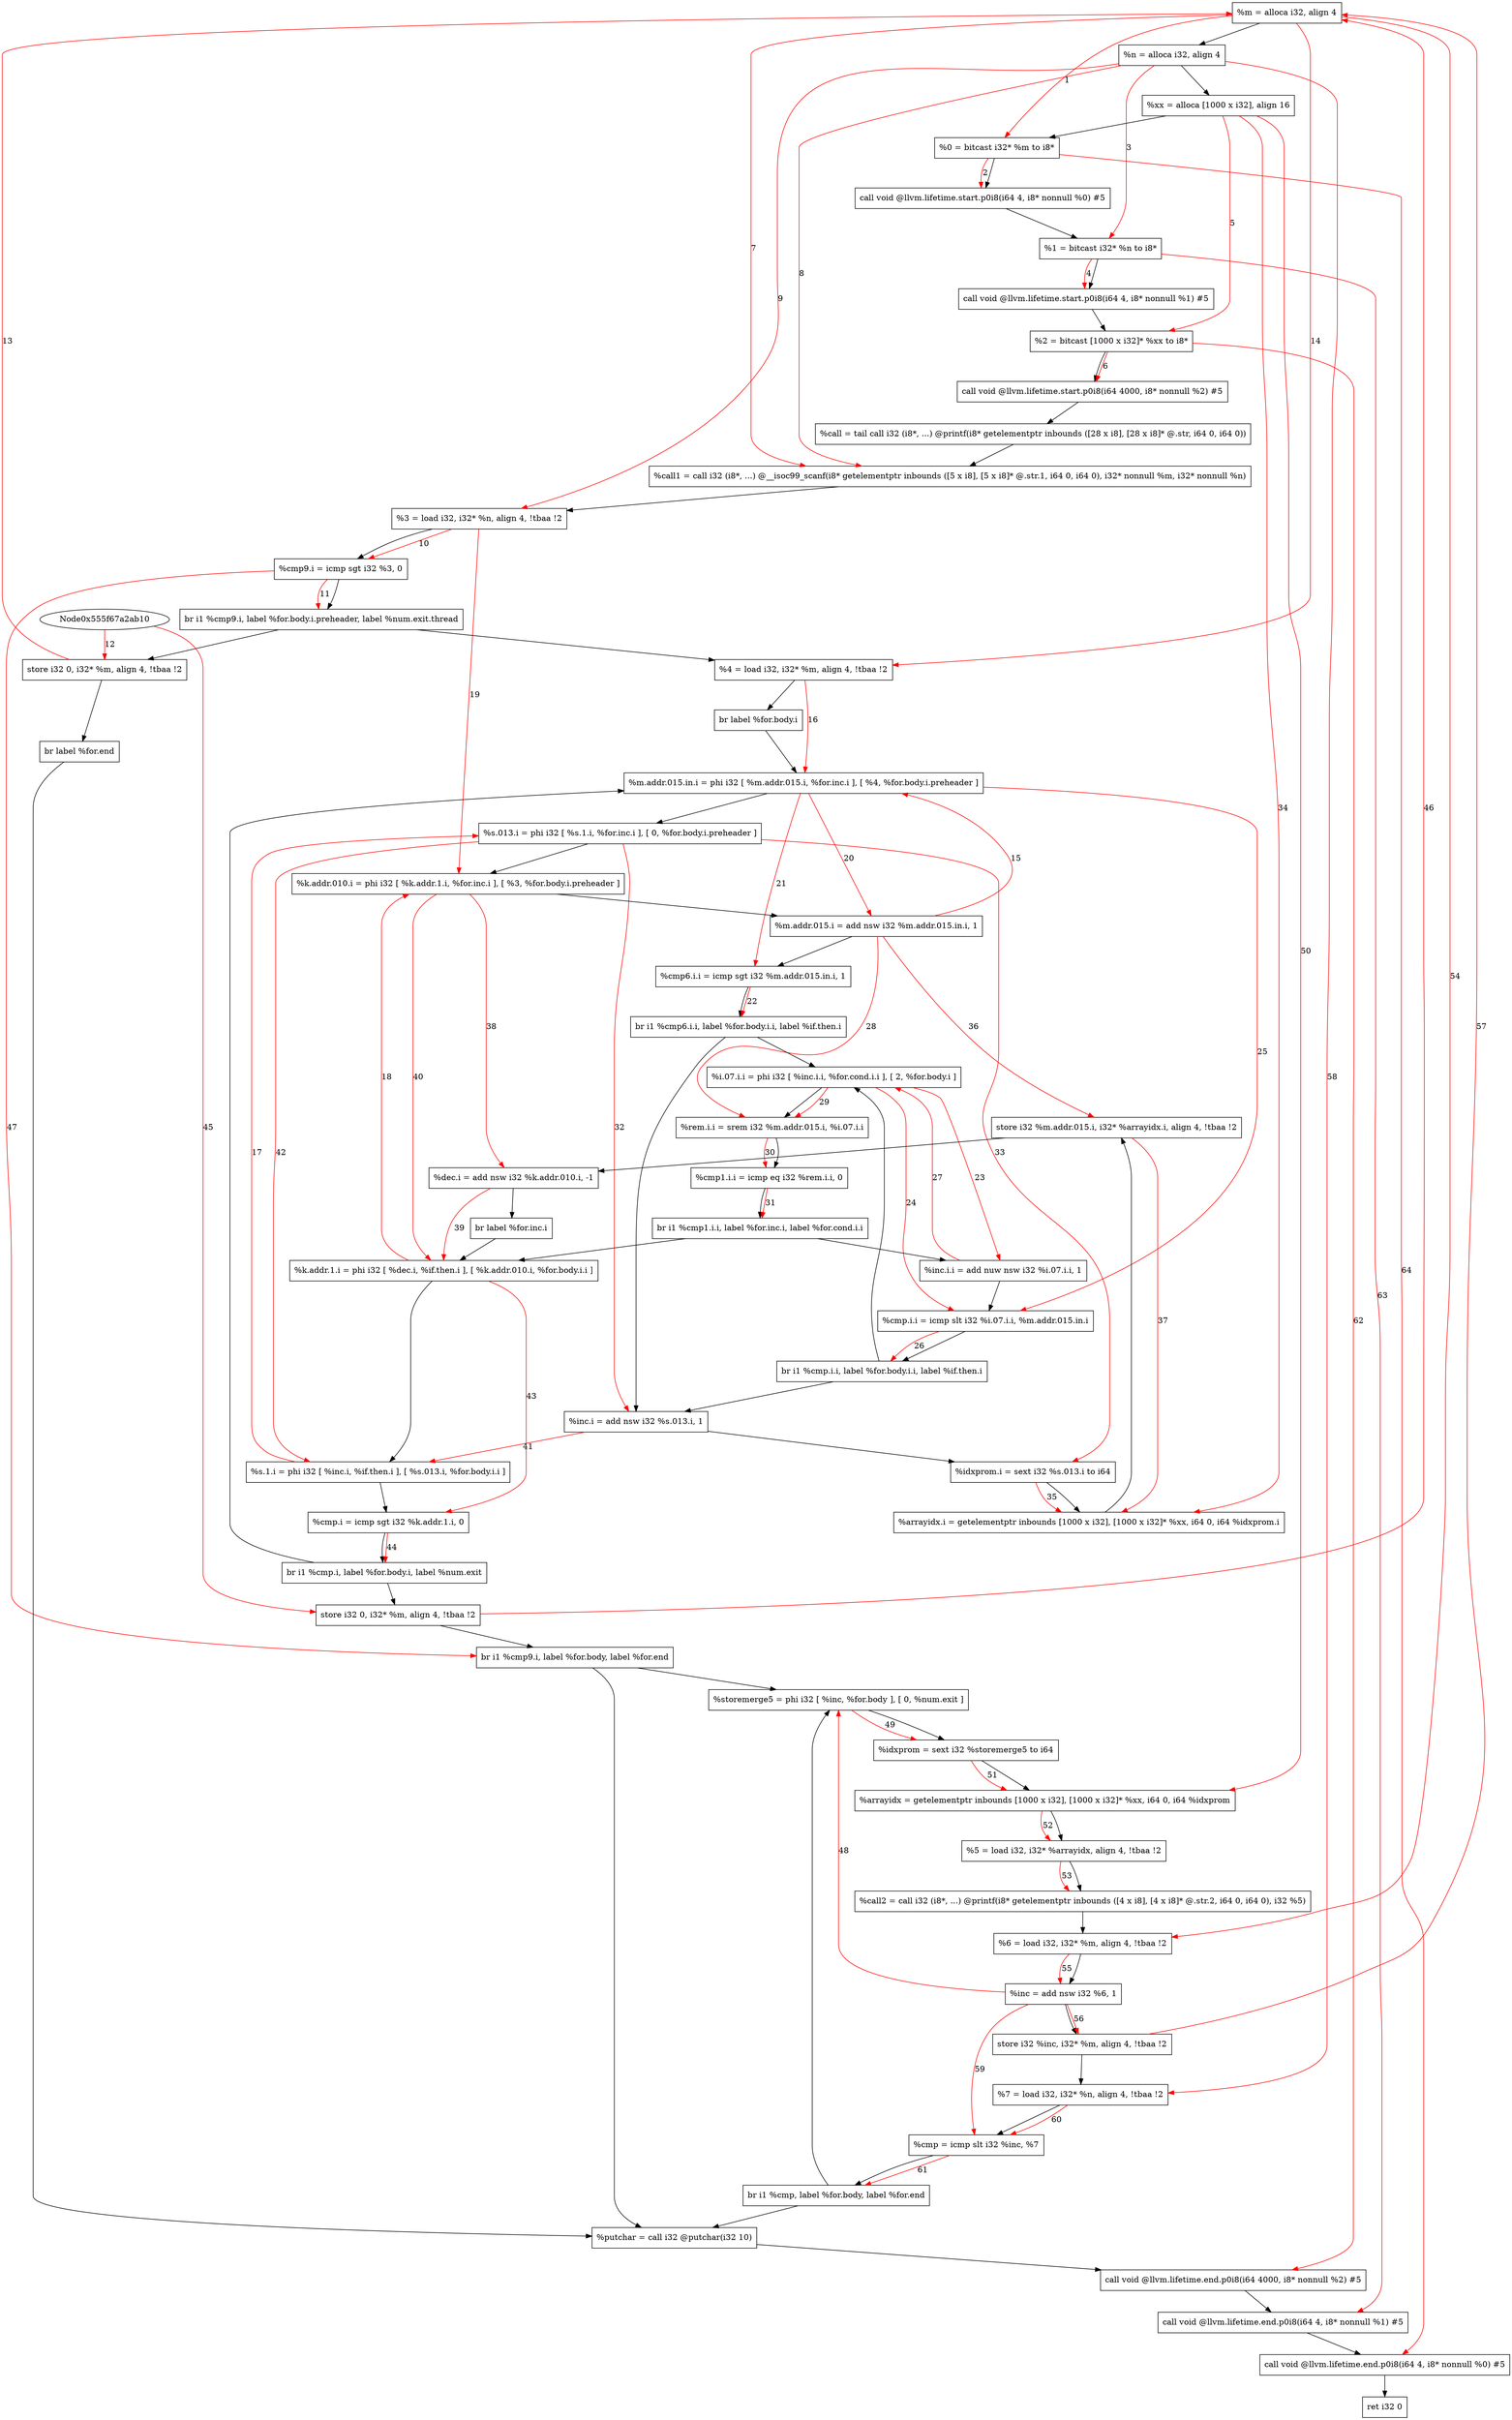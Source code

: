 digraph "CDFG for'main' function" {
	Node0x555f67a2b5a8[shape=record, label="  %m = alloca i32, align 4"]
	Node0x555f67a2b8e8[shape=record, label="  %n = alloca i32, align 4"]
	Node0x555f67a2ba68[shape=record, label="  %xx = alloca [1000 x i32], align 16"]
	Node0x555f67a2b768[shape=record, label="  %0 = bitcast i32* %m to i8*"]
	Node0x555f67a2e918[shape=record, label="  call void @llvm.lifetime.start.p0i8(i64 4, i8* nonnull %0) #5"]
	Node0x555f67a2b3f8[shape=record, label="  %1 = bitcast i32* %n to i8*"]
	Node0x555f67a2ea28[shape=record, label="  call void @llvm.lifetime.start.p0i8(i64 4, i8* nonnull %1) #5"]
	Node0x555f67a2eae8[shape=record, label="  %2 = bitcast [1000 x i32]* %xx to i8*"]
	Node0x555f67a2ebd8[shape=record, label="  call void @llvm.lifetime.start.p0i8(i64 4000, i8* nonnull %2) #5"]
	Node0x555f67a2f030[shape=record, label="  %call = tail call i32 (i8*, ...) @printf(i8* getelementptr inbounds ([28 x i8], [28 x i8]* @.str, i64 0, i64 0))"]
	Node0x555f67a2f370[shape=record, label="  %call1 = call i32 (i8*, ...) @__isoc99_scanf(i8* getelementptr inbounds ([5 x i8], [5 x i8]* @.str.1, i64 0, i64 0), i32* nonnull %m, i32* nonnull %n)"]
	Node0x555f67a2f428[shape=record, label="  %3 = load i32, i32* %n, align 4, !tbaa !2"]
	Node0x555f67a2fab0[shape=record, label="  %cmp9.i = icmp sgt i32 %3, 0"]
	Node0x555f67a2fd38[shape=record, label="  br i1 %cmp9.i, label %for.body.i.preheader, label %num.exit.thread"]
	Node0x555f67a2fde0[shape=record, label="  store i32 0, i32* %m, align 4, !tbaa !2"]
	Node0x555f67a2feb8[shape=record, label="  br label %for.end"]
	Node0x555f67a2fbd8[shape=record, label="  %4 = load i32, i32* %m, align 4, !tbaa !2"]
	Node0x555f67a30048[shape=record, label="  br label %for.body.i"]
	Node0x555f67a301d8[shape=record, label="  %m.addr.015.in.i = phi i32 [ %m.addr.015.i, %for.inc.i ], [ %4, %for.body.i.preheader ]"]
	Node0x555f67a304d8[shape=record, label="  %s.013.i = phi i32 [ %s.1.i, %for.inc.i ], [ 0, %for.body.i.preheader ]"]
	Node0x555f67a30658[shape=record, label="  %k.addr.010.i = phi i32 [ %k.addr.1.i, %for.inc.i ], [ %3, %for.body.i.preheader ]"]
	Node0x555f67a30720[shape=record, label="  %m.addr.015.i = add nsw i32 %m.addr.015.in.i, 1"]
	Node0x555f67a30790[shape=record, label="  %cmp6.i.i = icmp sgt i32 %m.addr.015.in.i, 1"]
	Node0x555f67a30948[shape=record, label="  br i1 %cmp6.i.i, label %for.body.i.i, label %if.then.i"]
	Node0x555f67a30b00[shape=record, label="  %inc.i.i = add nuw nsw i32 %i.07.i.i, 1"]
	Node0x555f67a30bc0[shape=record, label="  %cmp.i.i = icmp slt i32 %i.07.i.i, %m.addr.015.in.i"]
	Node0x555f67a30c68[shape=record, label="  br i1 %cmp.i.i, label %for.body.i.i, label %if.then.i"]
	Node0x555f67a30cb8[shape=record, label="  %i.07.i.i = phi i32 [ %inc.i.i, %for.cond.i.i ], [ 2, %for.body.i ]"]
	Node0x555f67a30d80[shape=record, label="  %rem.i.i = srem i32 %m.addr.015.i, %i.07.i.i"]
	Node0x555f67a30e10[shape=record, label="  %cmp1.i.i = icmp eq i32 %rem.i.i, 0"]
	Node0x555f67a311b8[shape=record, label="  br i1 %cmp1.i.i, label %for.inc.i, label %for.cond.i.i"]
	Node0x555f67a31230[shape=record, label="  %inc.i = add nsw i32 %s.013.i, 1"]
	Node0x555f67a308b8[shape=record, label="  %idxprom.i = sext i32 %s.013.i to i64"]
	Node0x555f67a312d8[shape=record, label="  %arrayidx.i = getelementptr inbounds [1000 x i32], [1000 x i32]* %xx, i64 0, i64 %idxprom.i"]
	Node0x555f67a31390[shape=record, label="  store i32 %m.addr.015.i, i32* %arrayidx.i, align 4, !tbaa !2"]
	Node0x555f67a31410[shape=record, label="  %dec.i = add nsw i32 %k.addr.010.i, -1"]
	Node0x555f67a30a28[shape=record, label="  br label %for.inc.i"]
	Node0x555f67a31478[shape=record, label="  %k.addr.1.i = phi i32 [ %dec.i, %if.then.i ], [ %k.addr.010.i, %for.body.i.i ]"]
	Node0x555f67a31518[shape=record, label="  %s.1.i = phi i32 [ %inc.i, %if.then.i ], [ %s.013.i, %for.body.i.i ]"]
	Node0x555f67a315e0[shape=record, label="  %cmp.i = icmp sgt i32 %k.addr.1.i, 0"]
	Node0x555f67a316d8[shape=record, label="  br i1 %cmp.i, label %for.body.i, label %num.exit"]
	Node0x555f67a31750[shape=record, label="  store i32 0, i32* %m, align 4, !tbaa !2"]
	Node0x555f67a31838[shape=record, label="  br i1 %cmp9.i, label %for.body, label %for.end"]
	Node0x555f67a318d8[shape=record, label="  %storemerge5 = phi i32 [ %inc, %for.body ], [ 0, %num.exit ]"]
	Node0x555f67a305a8[shape=record, label="  %idxprom = sext i32 %storemerge5 to i64"]
	Node0x555f67a31a08[shape=record, label="  %arrayidx = getelementptr inbounds [1000 x i32], [1000 x i32]* %xx, i64 0, i64 %idxprom"]
	Node0x555f67a30128[shape=record, label="  %5 = load i32, i32* %arrayidx, align 4, !tbaa !2"]
	Node0x555f67a31b78[shape=record, label="  %call2 = call i32 (i8*, ...) @printf(i8* getelementptr inbounds ([4 x i8], [4 x i8]* @.str.2, i64 0, i64 0), i32 %5)"]
	Node0x555f67a2ffe8[shape=record, label="  %6 = load i32, i32* %m, align 4, !tbaa !2"]
	Node0x555f67a31c50[shape=record, label="  %inc = add nsw i32 %6, 1"]
	Node0x555f67a31cc0[shape=record, label="  store i32 %inc, i32* %m, align 4, !tbaa !2"]
	Node0x555f67a30428[shape=record, label="  %7 = load i32, i32* %n, align 4, !tbaa !2"]
	Node0x555f67a31d40[shape=record, label="  %cmp = icmp slt i32 %inc, %7"]
	Node0x555f67a31de8[shape=record, label="  br i1 %cmp, label %for.body, label %for.end"]
	Node0x555f67a31f40[shape=record, label="  %putchar = call i32 @putchar(i32 10)"]
	Node0x555f67a32108[shape=record, label="  call void @llvm.lifetime.end.p0i8(i64 4000, i8* nonnull %2) #5"]
	Node0x555f67a32218[shape=record, label="  call void @llvm.lifetime.end.p0i8(i64 4, i8* nonnull %1) #5"]
	Node0x555f67a32328[shape=record, label="  call void @llvm.lifetime.end.p0i8(i64 4, i8* nonnull %0) #5"]
	Node0x555f67a323e8[shape=record, label="  ret i32 0"]
	Node0x555f67a2b5a8 -> Node0x555f67a2b8e8
	Node0x555f67a2b8e8 -> Node0x555f67a2ba68
	Node0x555f67a2ba68 -> Node0x555f67a2b768
	Node0x555f67a2b768 -> Node0x555f67a2e918
	Node0x555f67a2e918 -> Node0x555f67a2b3f8
	Node0x555f67a2b3f8 -> Node0x555f67a2ea28
	Node0x555f67a2ea28 -> Node0x555f67a2eae8
	Node0x555f67a2eae8 -> Node0x555f67a2ebd8
	Node0x555f67a2ebd8 -> Node0x555f67a2f030
	Node0x555f67a2f030 -> Node0x555f67a2f370
	Node0x555f67a2f370 -> Node0x555f67a2f428
	Node0x555f67a2f428 -> Node0x555f67a2fab0
	Node0x555f67a2fab0 -> Node0x555f67a2fd38
	Node0x555f67a2fd38 -> Node0x555f67a2fbd8
	Node0x555f67a2fd38 -> Node0x555f67a2fde0
	Node0x555f67a2fde0 -> Node0x555f67a2feb8
	Node0x555f67a2feb8 -> Node0x555f67a31f40
	Node0x555f67a2fbd8 -> Node0x555f67a30048
	Node0x555f67a30048 -> Node0x555f67a301d8
	Node0x555f67a301d8 -> Node0x555f67a304d8
	Node0x555f67a304d8 -> Node0x555f67a30658
	Node0x555f67a30658 -> Node0x555f67a30720
	Node0x555f67a30720 -> Node0x555f67a30790
	Node0x555f67a30790 -> Node0x555f67a30948
	Node0x555f67a30948 -> Node0x555f67a30cb8
	Node0x555f67a30948 -> Node0x555f67a31230
	Node0x555f67a30b00 -> Node0x555f67a30bc0
	Node0x555f67a30bc0 -> Node0x555f67a30c68
	Node0x555f67a30c68 -> Node0x555f67a30cb8
	Node0x555f67a30c68 -> Node0x555f67a31230
	Node0x555f67a30cb8 -> Node0x555f67a30d80
	Node0x555f67a30d80 -> Node0x555f67a30e10
	Node0x555f67a30e10 -> Node0x555f67a311b8
	Node0x555f67a311b8 -> Node0x555f67a31478
	Node0x555f67a311b8 -> Node0x555f67a30b00
	Node0x555f67a31230 -> Node0x555f67a308b8
	Node0x555f67a308b8 -> Node0x555f67a312d8
	Node0x555f67a312d8 -> Node0x555f67a31390
	Node0x555f67a31390 -> Node0x555f67a31410
	Node0x555f67a31410 -> Node0x555f67a30a28
	Node0x555f67a30a28 -> Node0x555f67a31478
	Node0x555f67a31478 -> Node0x555f67a31518
	Node0x555f67a31518 -> Node0x555f67a315e0
	Node0x555f67a315e0 -> Node0x555f67a316d8
	Node0x555f67a316d8 -> Node0x555f67a301d8
	Node0x555f67a316d8 -> Node0x555f67a31750
	Node0x555f67a31750 -> Node0x555f67a31838
	Node0x555f67a31838 -> Node0x555f67a318d8
	Node0x555f67a31838 -> Node0x555f67a31f40
	Node0x555f67a318d8 -> Node0x555f67a305a8
	Node0x555f67a305a8 -> Node0x555f67a31a08
	Node0x555f67a31a08 -> Node0x555f67a30128
	Node0x555f67a30128 -> Node0x555f67a31b78
	Node0x555f67a31b78 -> Node0x555f67a2ffe8
	Node0x555f67a2ffe8 -> Node0x555f67a31c50
	Node0x555f67a31c50 -> Node0x555f67a31cc0
	Node0x555f67a31cc0 -> Node0x555f67a30428
	Node0x555f67a30428 -> Node0x555f67a31d40
	Node0x555f67a31d40 -> Node0x555f67a31de8
	Node0x555f67a31de8 -> Node0x555f67a318d8
	Node0x555f67a31de8 -> Node0x555f67a31f40
	Node0x555f67a31f40 -> Node0x555f67a32108
	Node0x555f67a32108 -> Node0x555f67a32218
	Node0x555f67a32218 -> Node0x555f67a32328
	Node0x555f67a32328 -> Node0x555f67a323e8
edge [color=red]
	Node0x555f67a2b5a8 -> Node0x555f67a2b768[label="1"]
	Node0x555f67a2b768 -> Node0x555f67a2e918[label="2"]
	Node0x555f67a2b8e8 -> Node0x555f67a2b3f8[label="3"]
	Node0x555f67a2b3f8 -> Node0x555f67a2ea28[label="4"]
	Node0x555f67a2ba68 -> Node0x555f67a2eae8[label="5"]
	Node0x555f67a2eae8 -> Node0x555f67a2ebd8[label="6"]
	Node0x555f67a2b5a8 -> Node0x555f67a2f370[label="7"]
	Node0x555f67a2b8e8 -> Node0x555f67a2f370[label="8"]
	Node0x555f67a2b8e8 -> Node0x555f67a2f428[label="9"]
	Node0x555f67a2f428 -> Node0x555f67a2fab0[label="10"]
	Node0x555f67a2fab0 -> Node0x555f67a2fd38[label="11"]
	Node0x555f67a2ab10 -> Node0x555f67a2fde0[label="12"]
	Node0x555f67a2fde0 -> Node0x555f67a2b5a8[label="13"]
	Node0x555f67a2b5a8 -> Node0x555f67a2fbd8[label="14"]
	Node0x555f67a30720 -> Node0x555f67a301d8[label="15"]
	Node0x555f67a2fbd8 -> Node0x555f67a301d8[label="16"]
	Node0x555f67a31518 -> Node0x555f67a304d8[label="17"]
	Node0x555f67a31478 -> Node0x555f67a30658[label="18"]
	Node0x555f67a2f428 -> Node0x555f67a30658[label="19"]
	Node0x555f67a301d8 -> Node0x555f67a30720[label="20"]
	Node0x555f67a301d8 -> Node0x555f67a30790[label="21"]
	Node0x555f67a30790 -> Node0x555f67a30948[label="22"]
	Node0x555f67a30cb8 -> Node0x555f67a30b00[label="23"]
	Node0x555f67a30cb8 -> Node0x555f67a30bc0[label="24"]
	Node0x555f67a301d8 -> Node0x555f67a30bc0[label="25"]
	Node0x555f67a30bc0 -> Node0x555f67a30c68[label="26"]
	Node0x555f67a30b00 -> Node0x555f67a30cb8[label="27"]
	Node0x555f67a30720 -> Node0x555f67a30d80[label="28"]
	Node0x555f67a30cb8 -> Node0x555f67a30d80[label="29"]
	Node0x555f67a30d80 -> Node0x555f67a30e10[label="30"]
	Node0x555f67a30e10 -> Node0x555f67a311b8[label="31"]
	Node0x555f67a304d8 -> Node0x555f67a31230[label="32"]
	Node0x555f67a304d8 -> Node0x555f67a308b8[label="33"]
	Node0x555f67a2ba68 -> Node0x555f67a312d8[label="34"]
	Node0x555f67a308b8 -> Node0x555f67a312d8[label="35"]
	Node0x555f67a30720 -> Node0x555f67a31390[label="36"]
	Node0x555f67a31390 -> Node0x555f67a312d8[label="37"]
	Node0x555f67a30658 -> Node0x555f67a31410[label="38"]
	Node0x555f67a31410 -> Node0x555f67a31478[label="39"]
	Node0x555f67a30658 -> Node0x555f67a31478[label="40"]
	Node0x555f67a31230 -> Node0x555f67a31518[label="41"]
	Node0x555f67a304d8 -> Node0x555f67a31518[label="42"]
	Node0x555f67a31478 -> Node0x555f67a315e0[label="43"]
	Node0x555f67a315e0 -> Node0x555f67a316d8[label="44"]
	Node0x555f67a2ab10 -> Node0x555f67a31750[label="45"]
	Node0x555f67a31750 -> Node0x555f67a2b5a8[label="46"]
	Node0x555f67a2fab0 -> Node0x555f67a31838[label="47"]
	Node0x555f67a31c50 -> Node0x555f67a318d8[label="48"]
	Node0x555f67a318d8 -> Node0x555f67a305a8[label="49"]
	Node0x555f67a2ba68 -> Node0x555f67a31a08[label="50"]
	Node0x555f67a305a8 -> Node0x555f67a31a08[label="51"]
	Node0x555f67a31a08 -> Node0x555f67a30128[label="52"]
	Node0x555f67a30128 -> Node0x555f67a31b78[label="53"]
	Node0x555f67a2b5a8 -> Node0x555f67a2ffe8[label="54"]
	Node0x555f67a2ffe8 -> Node0x555f67a31c50[label="55"]
	Node0x555f67a31c50 -> Node0x555f67a31cc0[label="56"]
	Node0x555f67a31cc0 -> Node0x555f67a2b5a8[label="57"]
	Node0x555f67a2b8e8 -> Node0x555f67a30428[label="58"]
	Node0x555f67a31c50 -> Node0x555f67a31d40[label="59"]
	Node0x555f67a30428 -> Node0x555f67a31d40[label="60"]
	Node0x555f67a31d40 -> Node0x555f67a31de8[label="61"]
	Node0x555f67a2eae8 -> Node0x555f67a32108[label="62"]
	Node0x555f67a2b3f8 -> Node0x555f67a32218[label="63"]
	Node0x555f67a2b768 -> Node0x555f67a32328[label="64"]
}
